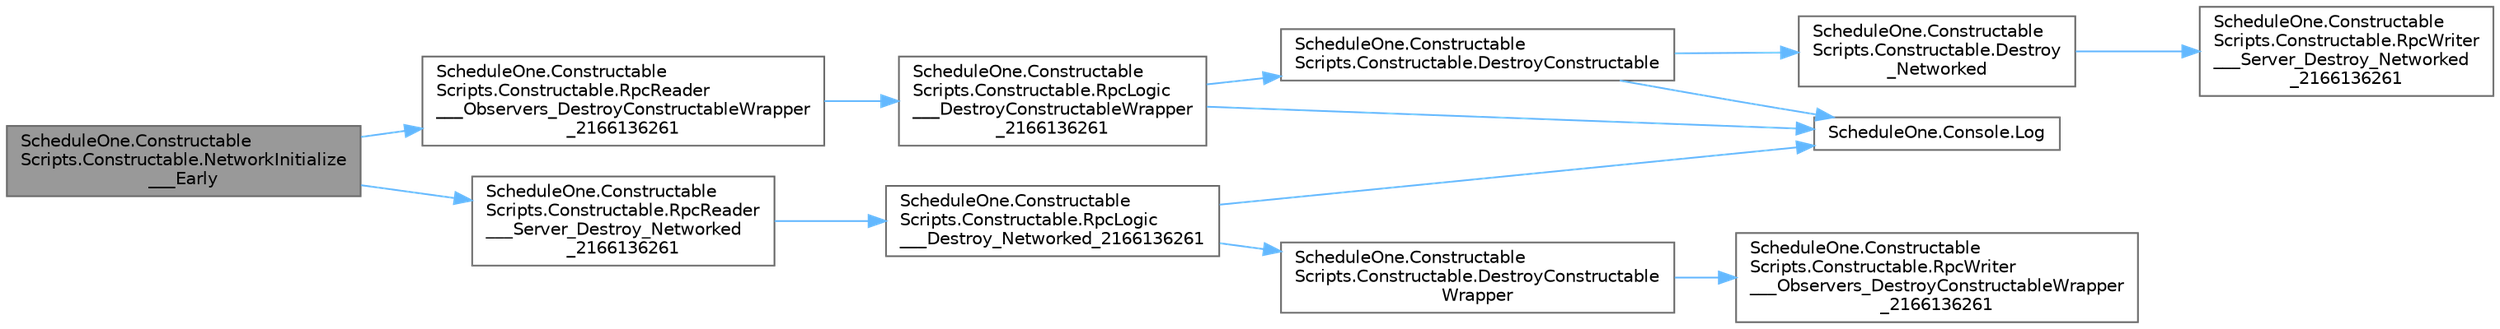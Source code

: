 digraph "ScheduleOne.ConstructableScripts.Constructable.NetworkInitialize___Early"
{
 // LATEX_PDF_SIZE
  bgcolor="transparent";
  edge [fontname=Helvetica,fontsize=10,labelfontname=Helvetica,labelfontsize=10];
  node [fontname=Helvetica,fontsize=10,shape=box,height=0.2,width=0.4];
  rankdir="LR";
  Node1 [id="Node000001",label="ScheduleOne.Constructable\lScripts.Constructable.NetworkInitialize\l___Early",height=0.2,width=0.4,color="gray40", fillcolor="grey60", style="filled", fontcolor="black",tooltip=" "];
  Node1 -> Node2 [id="edge1_Node000001_Node000002",color="steelblue1",style="solid",tooltip=" "];
  Node2 [id="Node000002",label="ScheduleOne.Constructable\lScripts.Constructable.RpcReader\l___Observers_DestroyConstructableWrapper\l_2166136261",height=0.2,width=0.4,color="grey40", fillcolor="white", style="filled",URL="$class_schedule_one_1_1_constructable_scripts_1_1_constructable.html#af845e258ade49ff6f0a5d033b6900f2f",tooltip=" "];
  Node2 -> Node3 [id="edge2_Node000002_Node000003",color="steelblue1",style="solid",tooltip=" "];
  Node3 [id="Node000003",label="ScheduleOne.Constructable\lScripts.Constructable.RpcLogic\l___DestroyConstructableWrapper\l_2166136261",height=0.2,width=0.4,color="grey40", fillcolor="white", style="filled",URL="$class_schedule_one_1_1_constructable_scripts_1_1_constructable.html#a8f1f2bfec3073f268287cc3c8a74b888",tooltip=" "];
  Node3 -> Node4 [id="edge3_Node000003_Node000004",color="steelblue1",style="solid",tooltip=" "];
  Node4 [id="Node000004",label="ScheduleOne.Constructable\lScripts.Constructable.DestroyConstructable",height=0.2,width=0.4,color="grey40", fillcolor="white", style="filled",URL="$class_schedule_one_1_1_constructable_scripts_1_1_constructable.html#ae550f9adfc2b56665c1b3389a738dabc",tooltip=" "];
  Node4 -> Node5 [id="edge4_Node000004_Node000005",color="steelblue1",style="solid",tooltip=" "];
  Node5 [id="Node000005",label="ScheduleOne.Constructable\lScripts.Constructable.Destroy\l_Networked",height=0.2,width=0.4,color="grey40", fillcolor="white", style="filled",URL="$class_schedule_one_1_1_constructable_scripts_1_1_constructable.html#a4340ee6bf36418b965d4e8257f40cbfc",tooltip=" "];
  Node5 -> Node6 [id="edge5_Node000005_Node000006",color="steelblue1",style="solid",tooltip=" "];
  Node6 [id="Node000006",label="ScheduleOne.Constructable\lScripts.Constructable.RpcWriter\l___Server_Destroy_Networked\l_2166136261",height=0.2,width=0.4,color="grey40", fillcolor="white", style="filled",URL="$class_schedule_one_1_1_constructable_scripts_1_1_constructable.html#a7da6acad8d4fe6ac21615f07d5c3ada1",tooltip=" "];
  Node4 -> Node7 [id="edge6_Node000004_Node000007",color="steelblue1",style="solid",tooltip=" "];
  Node7 [id="Node000007",label="ScheduleOne.Console.Log",height=0.2,width=0.4,color="grey40", fillcolor="white", style="filled",URL="$class_schedule_one_1_1_console.html#afb218907244d12f7d08b1c1831fa1f8c",tooltip=" "];
  Node3 -> Node7 [id="edge7_Node000003_Node000007",color="steelblue1",style="solid",tooltip=" "];
  Node1 -> Node8 [id="edge8_Node000001_Node000008",color="steelblue1",style="solid",tooltip=" "];
  Node8 [id="Node000008",label="ScheduleOne.Constructable\lScripts.Constructable.RpcReader\l___Server_Destroy_Networked\l_2166136261",height=0.2,width=0.4,color="grey40", fillcolor="white", style="filled",URL="$class_schedule_one_1_1_constructable_scripts_1_1_constructable.html#a8db87ff0ec4d97d26d05e777945b4343",tooltip=" "];
  Node8 -> Node9 [id="edge9_Node000008_Node000009",color="steelblue1",style="solid",tooltip=" "];
  Node9 [id="Node000009",label="ScheduleOne.Constructable\lScripts.Constructable.RpcLogic\l___Destroy_Networked_2166136261",height=0.2,width=0.4,color="grey40", fillcolor="white", style="filled",URL="$class_schedule_one_1_1_constructable_scripts_1_1_constructable.html#a0290190765b10bd5b093a283f41032ca",tooltip=" "];
  Node9 -> Node10 [id="edge10_Node000009_Node000010",color="steelblue1",style="solid",tooltip=" "];
  Node10 [id="Node000010",label="ScheduleOne.Constructable\lScripts.Constructable.DestroyConstructable\lWrapper",height=0.2,width=0.4,color="grey40", fillcolor="white", style="filled",URL="$class_schedule_one_1_1_constructable_scripts_1_1_constructable.html#aae19c3669d8f01b3f350b27803c4bf01",tooltip=" "];
  Node10 -> Node11 [id="edge11_Node000010_Node000011",color="steelblue1",style="solid",tooltip=" "];
  Node11 [id="Node000011",label="ScheduleOne.Constructable\lScripts.Constructable.RpcWriter\l___Observers_DestroyConstructableWrapper\l_2166136261",height=0.2,width=0.4,color="grey40", fillcolor="white", style="filled",URL="$class_schedule_one_1_1_constructable_scripts_1_1_constructable.html#a1ff1d10bfe8f556691604c6b04606ba8",tooltip=" "];
  Node9 -> Node7 [id="edge12_Node000009_Node000007",color="steelblue1",style="solid",tooltip=" "];
}
